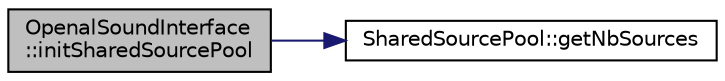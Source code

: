 digraph "OpenalSoundInterface::initSharedSourcePool"
{
  edge [fontname="Helvetica",fontsize="10",labelfontname="Helvetica",labelfontsize="10"];
  node [fontname="Helvetica",fontsize="10",shape=record];
  rankdir="LR";
  Node1 [label="OpenalSoundInterface\l::initSharedSourcePool",height=0.2,width=0.4,color="black", fillcolor="grey75", style="filled", fontcolor="black"];
  Node1 -> Node2 [color="midnightblue",fontsize="10",style="solid",fontname="Helvetica"];
  Node2 [label="SharedSourcePool::getNbSources",height=0.2,width=0.4,color="black", fillcolor="white", style="filled",URL="$class_shared_source_pool.html#aeaa80bc0a84b083029dd80a550154bef"];
}
